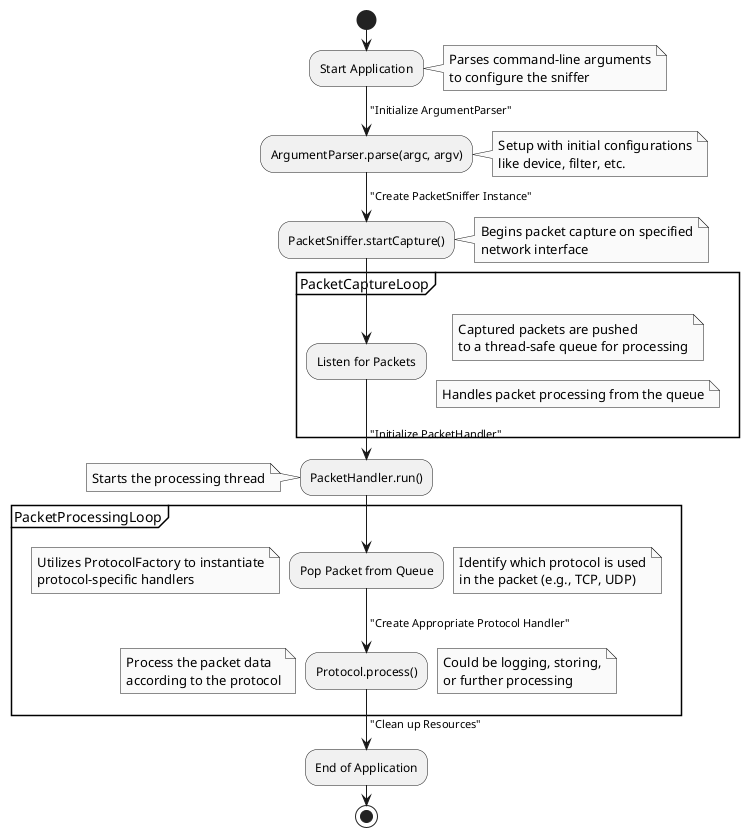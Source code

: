 @startuml flow
skinparam monochrome true

start

:Start Application;
-> "Initialize ArgumentParser";
note right: Parses command-line arguments\nto configure the sniffer

:ArgumentParser.parse(argc, argv);
-> "Create PacketSniffer Instance";
note right: Setup with initial configurations\nlike device, filter, etc.

:PacketSniffer.startCapture();
note right: Begins packet capture on specified\nnetwork interface

partition PacketCaptureLoop {
    :Listen for Packets;
    -> "Packet Received";
    -> "Push Packet to ThreadSafeQueue";
    note right: Captured packets are pushed\nto a thread-safe queue for processing
    -> "Repeat until stopped";
}

-> "Initialize PacketHandler";
note right: Handles packet processing from the queue

:PacketHandler.run();
note left: Starts the processing thread

partition PacketProcessingLoop {
    :Pop Packet from Queue;
    -> "Determine Packet Type";
    note right: Identify which protocol is used\nin the packet (e.g., TCP, UDP)
    -> "Create Appropriate Protocol Handler";
    note left: Utilizes ProtocolFactory to instantiate\nprotocol-specific handlers
    :Protocol.process();
    note left: Process the packet data\naccording to the protocol
    -> "Repeat until queue is empty or stopped";
}

-> "Output Processed Data";
note right: Could be logging, storing,\nor further processing
-> "Clean up Resources";
:End of Application;

stop

@enduml
